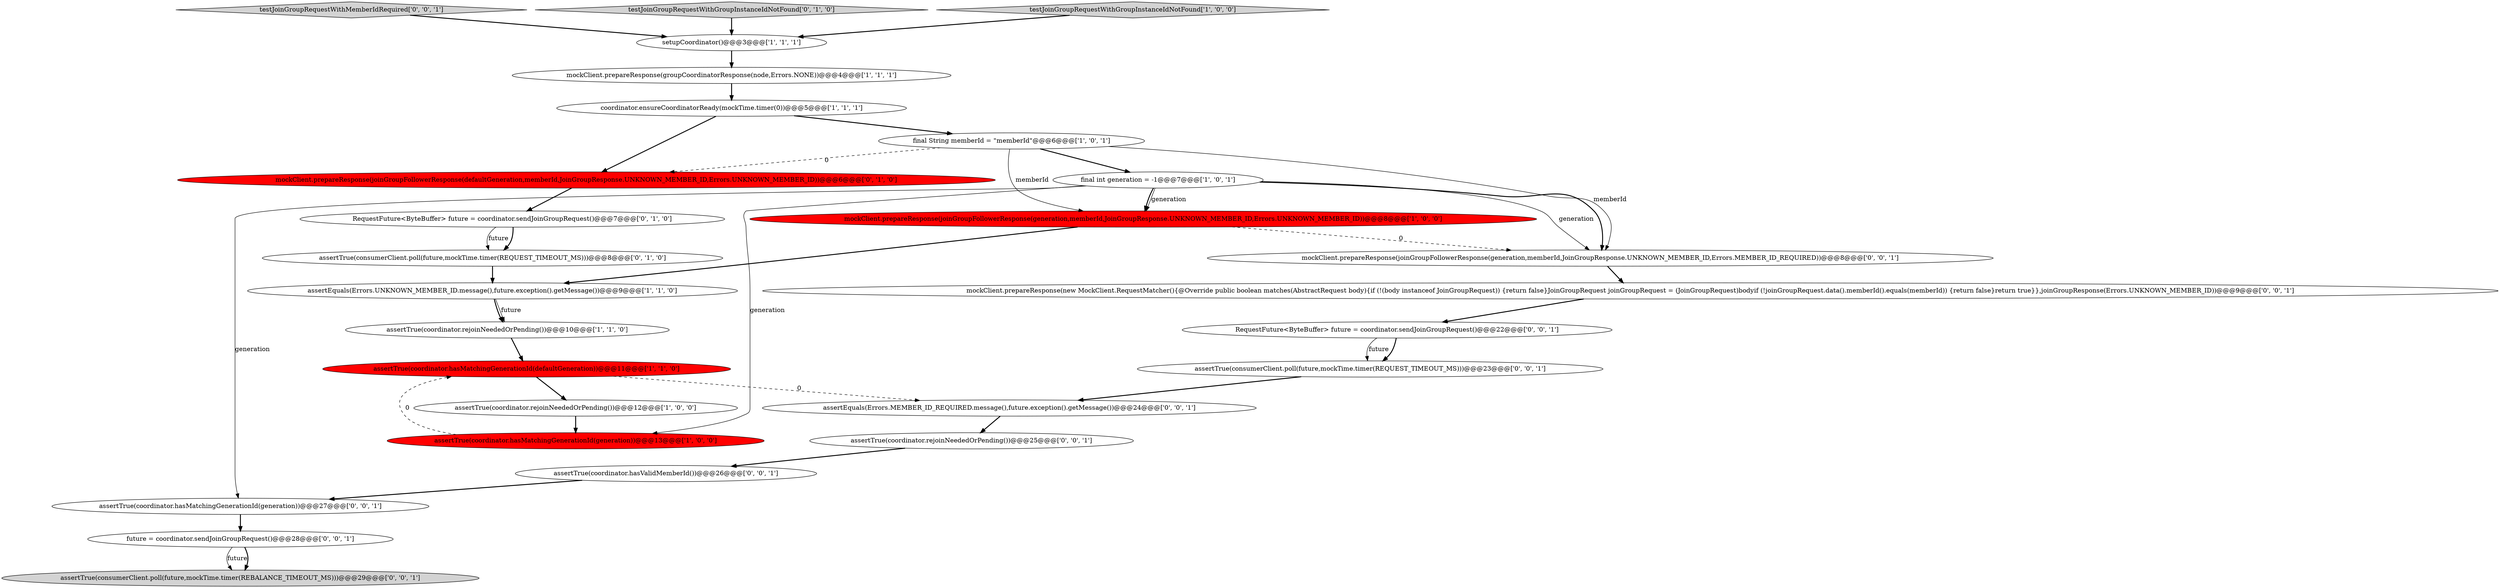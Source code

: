 digraph {
10 [style = filled, label = "mockClient.prepareResponse(groupCoordinatorResponse(node,Errors.NONE))@@@4@@@['1', '1', '1']", fillcolor = white, shape = ellipse image = "AAA0AAABBB1BBB"];
22 [style = filled, label = "assertTrue(coordinator.hasValidMemberId())@@@26@@@['0', '0', '1']", fillcolor = white, shape = ellipse image = "AAA0AAABBB3BBB"];
9 [style = filled, label = "assertTrue(coordinator.hasMatchingGenerationId(defaultGeneration))@@@11@@@['1', '1', '0']", fillcolor = red, shape = ellipse image = "AAA1AAABBB1BBB"];
4 [style = filled, label = "mockClient.prepareResponse(joinGroupFollowerResponse(generation,memberId,JoinGroupResponse.UNKNOWN_MEMBER_ID,Errors.UNKNOWN_MEMBER_ID))@@@8@@@['1', '0', '0']", fillcolor = red, shape = ellipse image = "AAA1AAABBB1BBB"];
21 [style = filled, label = "RequestFuture<ByteBuffer> future = coordinator.sendJoinGroupRequest()@@@22@@@['0', '0', '1']", fillcolor = white, shape = ellipse image = "AAA0AAABBB3BBB"];
24 [style = filled, label = "assertTrue(consumerClient.poll(future,mockTime.timer(REQUEST_TIMEOUT_MS)))@@@23@@@['0', '0', '1']", fillcolor = white, shape = ellipse image = "AAA0AAABBB3BBB"];
25 [style = filled, label = "future = coordinator.sendJoinGroupRequest()@@@28@@@['0', '0', '1']", fillcolor = white, shape = ellipse image = "AAA0AAABBB3BBB"];
3 [style = filled, label = "assertTrue(coordinator.rejoinNeededOrPending())@@@10@@@['1', '1', '0']", fillcolor = white, shape = ellipse image = "AAA0AAABBB1BBB"];
14 [style = filled, label = "mockClient.prepareResponse(joinGroupFollowerResponse(defaultGeneration,memberId,JoinGroupResponse.UNKNOWN_MEMBER_ID,Errors.UNKNOWN_MEMBER_ID))@@@6@@@['0', '1', '0']", fillcolor = red, shape = ellipse image = "AAA1AAABBB2BBB"];
13 [style = filled, label = "assertTrue(consumerClient.poll(future,mockTime.timer(REQUEST_TIMEOUT_MS)))@@@8@@@['0', '1', '0']", fillcolor = white, shape = ellipse image = "AAA0AAABBB2BBB"];
2 [style = filled, label = "assertEquals(Errors.UNKNOWN_MEMBER_ID.message(),future.exception().getMessage())@@@9@@@['1', '1', '0']", fillcolor = white, shape = ellipse image = "AAA0AAABBB1BBB"];
0 [style = filled, label = "setupCoordinator()@@@3@@@['1', '1', '1']", fillcolor = white, shape = ellipse image = "AAA0AAABBB1BBB"];
15 [style = filled, label = "RequestFuture<ByteBuffer> future = coordinator.sendJoinGroupRequest()@@@7@@@['0', '1', '0']", fillcolor = white, shape = ellipse image = "AAA0AAABBB2BBB"];
18 [style = filled, label = "assertEquals(Errors.MEMBER_ID_REQUIRED.message(),future.exception().getMessage())@@@24@@@['0', '0', '1']", fillcolor = white, shape = ellipse image = "AAA0AAABBB3BBB"];
19 [style = filled, label = "assertTrue(consumerClient.poll(future,mockTime.timer(REBALANCE_TIMEOUT_MS)))@@@29@@@['0', '0', '1']", fillcolor = lightgray, shape = ellipse image = "AAA0AAABBB3BBB"];
17 [style = filled, label = "assertTrue(coordinator.hasMatchingGenerationId(generation))@@@27@@@['0', '0', '1']", fillcolor = white, shape = ellipse image = "AAA0AAABBB3BBB"];
1 [style = filled, label = "assertTrue(coordinator.rejoinNeededOrPending())@@@12@@@['1', '0', '0']", fillcolor = white, shape = ellipse image = "AAA0AAABBB1BBB"];
6 [style = filled, label = "coordinator.ensureCoordinatorReady(mockTime.timer(0))@@@5@@@['1', '1', '1']", fillcolor = white, shape = ellipse image = "AAA0AAABBB1BBB"];
26 [style = filled, label = "testJoinGroupRequestWithMemberIdRequired['0', '0', '1']", fillcolor = lightgray, shape = diamond image = "AAA0AAABBB3BBB"];
20 [style = filled, label = "mockClient.prepareResponse(new MockClient.RequestMatcher(){@Override public boolean matches(AbstractRequest body){if (!(body instanceof JoinGroupRequest)) {return false}JoinGroupRequest joinGroupRequest = (JoinGroupRequest)bodyif (!joinGroupRequest.data().memberId().equals(memberId)) {return false}return true}},joinGroupResponse(Errors.UNKNOWN_MEMBER_ID))@@@9@@@['0', '0', '1']", fillcolor = white, shape = ellipse image = "AAA0AAABBB3BBB"];
11 [style = filled, label = "assertTrue(coordinator.hasMatchingGenerationId(generation))@@@13@@@['1', '0', '0']", fillcolor = red, shape = ellipse image = "AAA1AAABBB1BBB"];
16 [style = filled, label = "assertTrue(coordinator.rejoinNeededOrPending())@@@25@@@['0', '0', '1']", fillcolor = white, shape = ellipse image = "AAA0AAABBB3BBB"];
23 [style = filled, label = "mockClient.prepareResponse(joinGroupFollowerResponse(generation,memberId,JoinGroupResponse.UNKNOWN_MEMBER_ID,Errors.MEMBER_ID_REQUIRED))@@@8@@@['0', '0', '1']", fillcolor = white, shape = ellipse image = "AAA0AAABBB3BBB"];
12 [style = filled, label = "testJoinGroupRequestWithGroupInstanceIdNotFound['0', '1', '0']", fillcolor = lightgray, shape = diamond image = "AAA0AAABBB2BBB"];
8 [style = filled, label = "final String memberId = \"memberId\"@@@6@@@['1', '0', '1']", fillcolor = white, shape = ellipse image = "AAA0AAABBB1BBB"];
5 [style = filled, label = "testJoinGroupRequestWithGroupInstanceIdNotFound['1', '0', '0']", fillcolor = lightgray, shape = diamond image = "AAA0AAABBB1BBB"];
7 [style = filled, label = "final int generation = -1@@@7@@@['1', '0', '1']", fillcolor = white, shape = ellipse image = "AAA0AAABBB1BBB"];
17->25 [style = bold, label=""];
8->4 [style = solid, label="memberId"];
23->20 [style = bold, label=""];
15->13 [style = bold, label=""];
2->3 [style = solid, label="future"];
9->18 [style = dashed, label="0"];
2->3 [style = bold, label=""];
8->23 [style = solid, label="memberId"];
11->9 [style = dashed, label="0"];
7->23 [style = solid, label="generation"];
21->24 [style = bold, label=""];
4->2 [style = bold, label=""];
7->4 [style = bold, label=""];
8->14 [style = dashed, label="0"];
16->22 [style = bold, label=""];
12->0 [style = bold, label=""];
24->18 [style = bold, label=""];
10->6 [style = bold, label=""];
8->7 [style = bold, label=""];
1->11 [style = bold, label=""];
20->21 [style = bold, label=""];
6->14 [style = bold, label=""];
3->9 [style = bold, label=""];
7->17 [style = solid, label="generation"];
26->0 [style = bold, label=""];
0->10 [style = bold, label=""];
21->24 [style = solid, label="future"];
25->19 [style = solid, label="future"];
5->0 [style = bold, label=""];
15->13 [style = solid, label="future"];
7->23 [style = bold, label=""];
6->8 [style = bold, label=""];
25->19 [style = bold, label=""];
7->4 [style = solid, label="generation"];
22->17 [style = bold, label=""];
7->11 [style = solid, label="generation"];
14->15 [style = bold, label=""];
9->1 [style = bold, label=""];
4->23 [style = dashed, label="0"];
13->2 [style = bold, label=""];
18->16 [style = bold, label=""];
}
